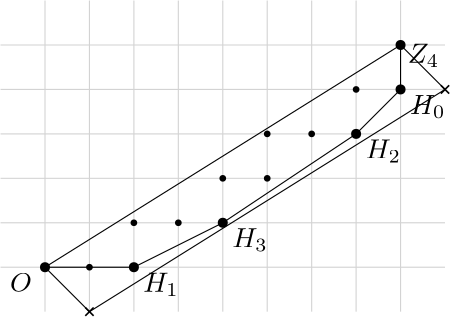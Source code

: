 <?xml version="1.0"?>
<!DOCTYPE ipe SYSTEM "ipe.dtd">
<ipe version="70005" creator="Ipe 7.1.1">
<info created="D:20130225120938" modified="D:20130606172545"/>
<ipestyle name="basic">
<symbol name="arrow/arc(spx)">
<path stroke="sym-stroke" fill="sym-stroke" pen="sym-pen">
0 0 m
-1 0.333 l
-1 -0.333 l
h
</path>
</symbol>
<symbol name="arrow/farc(spx)">
<path stroke="sym-stroke" fill="white" pen="sym-pen">
0 0 m
-1 0.333 l
-1 -0.333 l
h
</path>
</symbol>
<symbol name="mark/circle(sx)" transformations="translations">
<path fill="sym-stroke">
0.6 0 0 0.6 0 0 e
0.4 0 0 0.4 0 0 e
</path>
</symbol>
<symbol name="mark/disk(sx)" transformations="translations">
<path fill="sym-stroke">
0.6 0 0 0.6 0 0 e
</path>
</symbol>
<symbol name="mark/fdisk(sfx)" transformations="translations">
<group>
<path fill="sym-fill">
0.5 0 0 0.5 0 0 e
</path>
<path fill="sym-stroke" fillrule="eofill">
0.6 0 0 0.6 0 0 e
0.4 0 0 0.4 0 0 e
</path>
</group>
</symbol>
<symbol name="mark/box(sx)" transformations="translations">
<path fill="sym-stroke" fillrule="eofill">
-0.6 -0.6 m
0.6 -0.6 l
0.6 0.6 l
-0.6 0.6 l
h
-0.4 -0.4 m
0.4 -0.4 l
0.4 0.4 l
-0.4 0.4 l
h
</path>
</symbol>
<symbol name="mark/square(sx)" transformations="translations">
<path fill="sym-stroke">
-0.6 -0.6 m
0.6 -0.6 l
0.6 0.6 l
-0.6 0.6 l
h
</path>
</symbol>
<symbol name="mark/fsquare(sfx)" transformations="translations">
<group>
<path fill="sym-fill">
-0.5 -0.5 m
0.5 -0.5 l
0.5 0.5 l
-0.5 0.5 l
h
</path>
<path fill="sym-stroke" fillrule="eofill">
-0.6 -0.6 m
0.6 -0.6 l
0.6 0.6 l
-0.6 0.6 l
h
-0.4 -0.4 m
0.4 -0.4 l
0.4 0.4 l
-0.4 0.4 l
h
</path>
</group>
</symbol>
<symbol name="mark/cross(sx)" transformations="translations">
<group>
<path fill="sym-stroke">
-0.43 -0.57 m
0.57 0.43 l
0.43 0.57 l
-0.57 -0.43 l
h
</path>
<path fill="sym-stroke">
-0.43 0.57 m
0.57 -0.43 l
0.43 -0.57 l
-0.57 0.43 l
h
</path>
</group>
</symbol>
<symbol name="arrow/fnormal(spx)">
<path stroke="sym-stroke" fill="white" pen="sym-pen">
0 0 m
-1 0.333 l
-1 -0.333 l
h
</path>
</symbol>
<symbol name="arrow/pointed(spx)">
<path stroke="sym-stroke" fill="sym-stroke" pen="sym-pen">
0 0 m
-1 0.333 l
-0.8 0 l
-1 -0.333 l
h
</path>
</symbol>
<symbol name="arrow/fpointed(spx)">
<path stroke="sym-stroke" fill="white" pen="sym-pen">
0 0 m
-1 0.333 l
-0.8 0 l
-1 -0.333 l
h
</path>
</symbol>
<symbol name="arrow/linear(spx)">
<path stroke="sym-stroke" pen="sym-pen">
-1 0.333 m
0 0 l
-1 -0.333 l
</path>
</symbol>
<symbol name="arrow/fdouble(spx)">
<path stroke="sym-stroke" fill="white" pen="sym-pen">
0 0 m
-1 0.333 l
-1 -0.333 l
h
-1 0 m
-2 0.333 l
-2 -0.333 l
h
</path>
</symbol>
<symbol name="arrow/double(spx)">
<path stroke="sym-stroke" fill="sym-stroke" pen="sym-pen">
0 0 m
-1 0.333 l
-1 -0.333 l
h
-1 0 m
-2 0.333 l
-2 -0.333 l
h
</path>
</symbol>
<pen name="heavier" value="0.8"/>
<pen name="fat" value="1.2"/>
<pen name="ultrafat" value="2"/>
<symbolsize name="large" value="5"/>
<symbolsize name="small" value="2"/>
<symbolsize name="tiny" value="1.1"/>
<arrowsize name="large" value="10"/>
<arrowsize name="small" value="5"/>
<arrowsize name="tiny" value="3"/>
<color name="red" value="1 0 0"/>
<color name="green" value="0 1 0"/>
<color name="blue" value="0 0 1"/>
<color name="yellow" value="1 1 0"/>
<color name="orange" value="1 0.647 0"/>
<color name="gold" value="1 0.843 0"/>
<color name="purple" value="0.627 0.125 0.941"/>
<color name="gray" value="0.745"/>
<color name="brown" value="0.647 0.165 0.165"/>
<color name="navy" value="0 0 0.502"/>
<color name="pink" value="1 0.753 0.796"/>
<color name="seagreen" value="0.18 0.545 0.341"/>
<color name="turquoise" value="0.251 0.878 0.816"/>
<color name="violet" value="0.933 0.51 0.933"/>
<color name="darkblue" value="0 0 0.545"/>
<color name="darkcyan" value="0 0.545 0.545"/>
<color name="darkgray" value="0.663"/>
<color name="darkgreen" value="0 0.392 0"/>
<color name="darkmagenta" value="0.545 0 0.545"/>
<color name="darkorange" value="1 0.549 0"/>
<color name="darkred" value="0.545 0 0"/>
<color name="lightblue" value="0.678 0.847 0.902"/>
<color name="lightcyan" value="0.878 1 1"/>
<color name="lightgray" value="0.827"/>
<color name="lightgreen" value="0.565 0.933 0.565"/>
<color name="lightyellow" value="1 1 0.878"/>
<dashstyle name="dashed" value="[4] 0"/>
<dashstyle name="dotted" value="[1 3] 0"/>
<dashstyle name="dash dotted" value="[4 2 1 2] 0"/>
<dashstyle name="dash dot dotted" value="[4 2 1 2 1 2] 0"/>
<textsize name="large" value="\large"/>
<textsize name="small" value="\small"/>
<textsize name="tiny" value="\tiny"/>
<textsize name="Large" value="\Large"/>
<textsize name="LARGE" value="\LARGE"/>
<textsize name="huge" value="\huge"/>
<textsize name="Huge" value="\Huge"/>
<textsize name="footnote" value="\footnotesize"/>
<textstyle name="center" begin="\begin{center}" end="\end{center}"/>
<textstyle name="itemize" begin="\begin{itemize}" end="\end{itemize}"/>
<textstyle name="item" begin="\begin{itemize}\item{}" end="\end{itemize}"/>
<gridsize name="4 pts" value="4"/>
<gridsize name="8 pts (~3 mm)" value="8"/>
<gridsize name="16 pts (~6 mm)" value="16"/>
<gridsize name="32 pts (~12 mm)" value="32"/>
<gridsize name="10 pts (~3.5 mm)" value="10"/>
<gridsize name="20 pts (~7 mm)" value="20"/>
<gridsize name="14 pts (~5 mm)" value="14"/>
<gridsize name="28 pts (~10 mm)" value="28"/>
<gridsize name="56 pts (~20 mm)" value="56"/>
<anglesize name="90 deg" value="90"/>
<anglesize name="60 deg" value="60"/>
<anglesize name="45 deg" value="45"/>
<anglesize name="30 deg" value="30"/>
<anglesize name="22.5 deg" value="22.5"/>
<tiling name="falling" angle="-60" step="4" width="1"/>
<tiling name="rising" angle="30" step="4" width="1"/>
</ipestyle>
<page>
<layer name="alpha"/>
<layer name="grille"/>
<layer name="gamma"/>
<layer name="delta"/>
<layer name="epsilon"/>
<layer name="zeta"/>
<layer name="eta"/>
<layer name="cone"/>
<view layers="alpha grille gamma delta zeta eta" active="grille"/>
<view layers="alpha grille gamma delta zeta eta cone" active="cone"/>
<path layer="cone" stroke="lightgray" fill="darkgray">
144 640 m
160 640 l
192 656 l
240 688 l
256 704 l
272 704 l
144 624 l
h
</path>
<group layer="grille" matrix="1 0 0 1 -64 64">
<path stroke="lightgray">
192 672 m
192 560 l
</path>
<path matrix="1 0 0 1 16 0" stroke="lightgray">
192 672 m
192 560 l
</path>
<path matrix="1 0 0 1 32 0" stroke="lightgray">
192 672 m
192 560 l
</path>
<path matrix="1 0 0 1 48 0" stroke="lightgray">
192 672 m
192 560 l
</path>
<path matrix="1 0 0 1 64 0" stroke="lightgray">
192 672 m
192 560 l
</path>
<path matrix="1 0 0 1 80 0" stroke="lightgray">
192 672 m
192 560 l
</path>
<path matrix="1 0 0 1 96 0" stroke="lightgray">
192 672 m
192 560 l
</path>
<path matrix="1 0 0 1 112 0" stroke="lightgray">
192 672 m
192 560 l
</path>
<path matrix="1 0 0 1 128 0" stroke="lightgray">
192 672 m
192 560 l
</path>
<path stroke="lightgray">
176 656 m
336 656 l
</path>
<path stroke="lightgray">
176 640 m
336 640 l
</path>
<path stroke="lightgray">
176 624 m
336 624 l
</path>
<path matrix="1 0 0 1 0 -16" stroke="lightgray">
176 624 m
336 624 l
</path>
<path matrix="1 0 0 1 0 -32" stroke="lightgray">
176 624 m
336 624 l
</path>
<path matrix="1 0 0 1 0 -48" stroke="lightgray">
176 624 m
336 624 l
</path>
</group>
<use layer="alpha" name="mark/disk(sx)" pos="128 640" size="normal" stroke="black"/>
<text matrix="1 0 0 1 0.849971 -2.12493" transformations="translations" pos="114.544 633.288" stroke="black" type="label" valign="baseline">$O$</text>
<text matrix="1 0 0 1 144.069 80.3227" transformations="translations" pos="114.544 633.288" stroke="black" type="label" valign="baseline">$Z_4$</text>
<use name="mark/disk(sx)" pos="256 720" size="normal" stroke="black"/>
<use layer="gamma" name="mark/cross(sx)" pos="144 624" size="normal" stroke="black"/>
<use name="mark/cross(sx)" pos="272 704" size="normal" stroke="black"/>
<use layer="delta" name="mark/disk(sx)" pos="144 640" size="small" stroke="black"/>
<use name="mark/disk(sx)" pos="160 640" size="small" stroke="black"/>
<use name="mark/disk(sx)" pos="160 656" size="small" stroke="black"/>
<use name="mark/disk(sx)" pos="176 656" size="small" stroke="black"/>
<use name="mark/disk(sx)" pos="192 656" size="small" stroke="black"/>
<use name="mark/disk(sx)" pos="192 672" size="small" stroke="black"/>
<use name="mark/disk(sx)" pos="208 672" size="small" stroke="black"/>
<use name="mark/disk(sx)" pos="208 688" size="small" stroke="black"/>
<use name="mark/disk(sx)" pos="224 688" size="small" stroke="black"/>
<use name="mark/disk(sx)" pos="240 688" size="small" stroke="black"/>
<use name="mark/disk(sx)" pos="240 704" size="small" stroke="black"/>
<use name="mark/disk(sx)" pos="256 704" size="small" stroke="black"/>
<path layer="gamma" stroke="black">
128 640 m
144 624 l
</path>
<path stroke="black">
256 720 m
272 704 l
</path>
<group>
<path stroke="black">
256 720 m
128 640 l
</path>
<path stroke="black">
272 704 m
144 624 l
</path>
</group>
<group layer="epsilon">
<path stroke="black" dash="dashed">
128 656 m
160 624 l
</path>
<path stroke="black" dash="dashed">
128 672 m
176 624 l
</path>
<path stroke="black" dash="dashed">
128 688 m
192 624 l
</path>
<path stroke="black" dash="dashed">
128 704 m
208 624 l
</path>
<path stroke="black" dash="dashed">
128 720 m
224 624 l
</path>
<path stroke="black" dash="dashed">
144 720 m
240 624 l
</path>
<path stroke="black" dash="dashed">
160 720 m
256 624 l
</path>
<path stroke="black" dash="dashed">
176 720 m
272 624 l
</path>
<path stroke="black" dash="dashed">
208 720 m
272 656 l
</path>
<path stroke="black" dash="dashed">
192 720 m
272 640 l
</path>
<path stroke="black" dash="dashed">
224 720 m
272 672 l
</path>
<path stroke="black" dash="dashed">
240 720 m
272 688 l
</path>
</group>
<use layer="zeta" name="mark/disk(sx)" pos="160 640" size="normal" stroke="black"/>
<use name="mark/disk(sx)" pos="192 656" size="normal" stroke="black"/>
<use name="mark/disk(sx)" pos="240 688" size="normal" stroke="black"/>
<use name="mark/disk(sx)" pos="256 704" size="normal" stroke="black"/>
<text matrix="1 0 0 1 48.85 -2.1249" transformations="translations" pos="114.544 633.288" stroke="black" type="label" valign="baseline">$H_1$</text>
<text matrix="1 0 0 1 80.85 13.8751" transformations="translations" pos="114.544 633.288" stroke="black" type="label" valign="baseline">$H_3$</text>
<text matrix="1 0 0 1 128.85 45.8751" transformations="translations" pos="114.544 633.288" stroke="black" type="label" valign="baseline">$H_2$</text>
<text matrix="1 0 0 1 144.85 61.8751" transformations="translations" pos="114.544 633.288" stroke="black" type="label" valign="baseline">$H_0$</text>
<path layer="eta" stroke="black">
128 640 m
160 640 l
192 656 l
240 688 l
256 704 l
256 720 l
</path>
</page>
</ipe>
